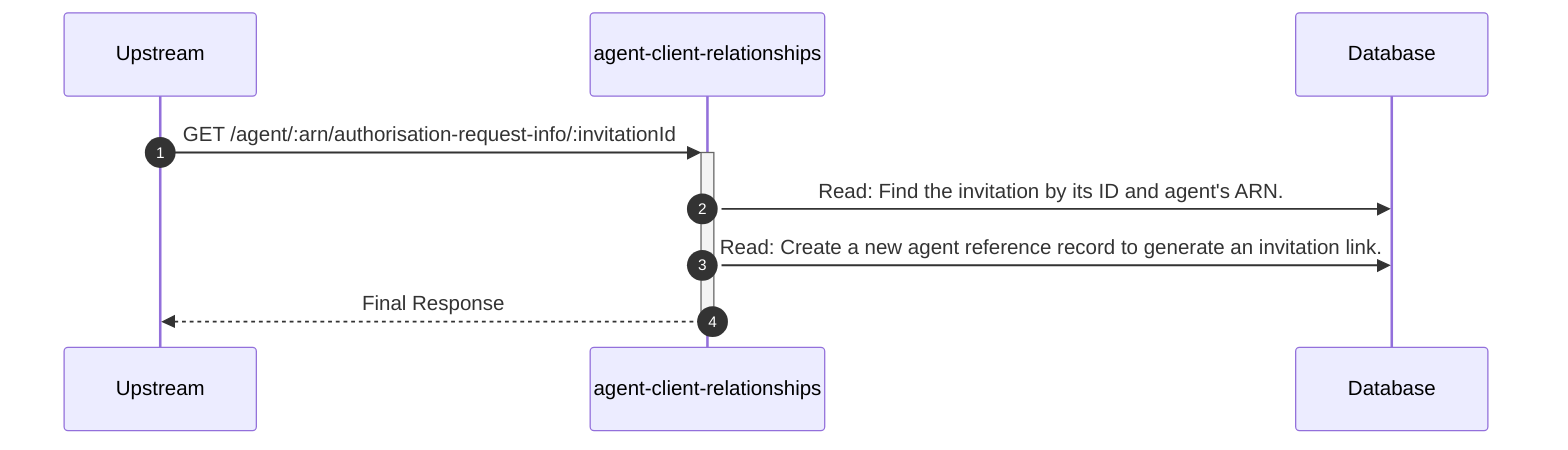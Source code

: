 sequenceDiagram
    autonumber
    participant Upstream
    participant agent-client-relationships
    participant Database

    Upstream->>+agent-client-relationships: GET /agent/:arn/authorisation-request-info/:invitationId
    agent-client-relationships->>Database: Read: Find the invitation by its ID and agent's ARN.
    agent-client-relationships->>Database: Read: Create a new agent reference record to generate an invitation link.
    agent-client-relationships-->>-Upstream: Final Response